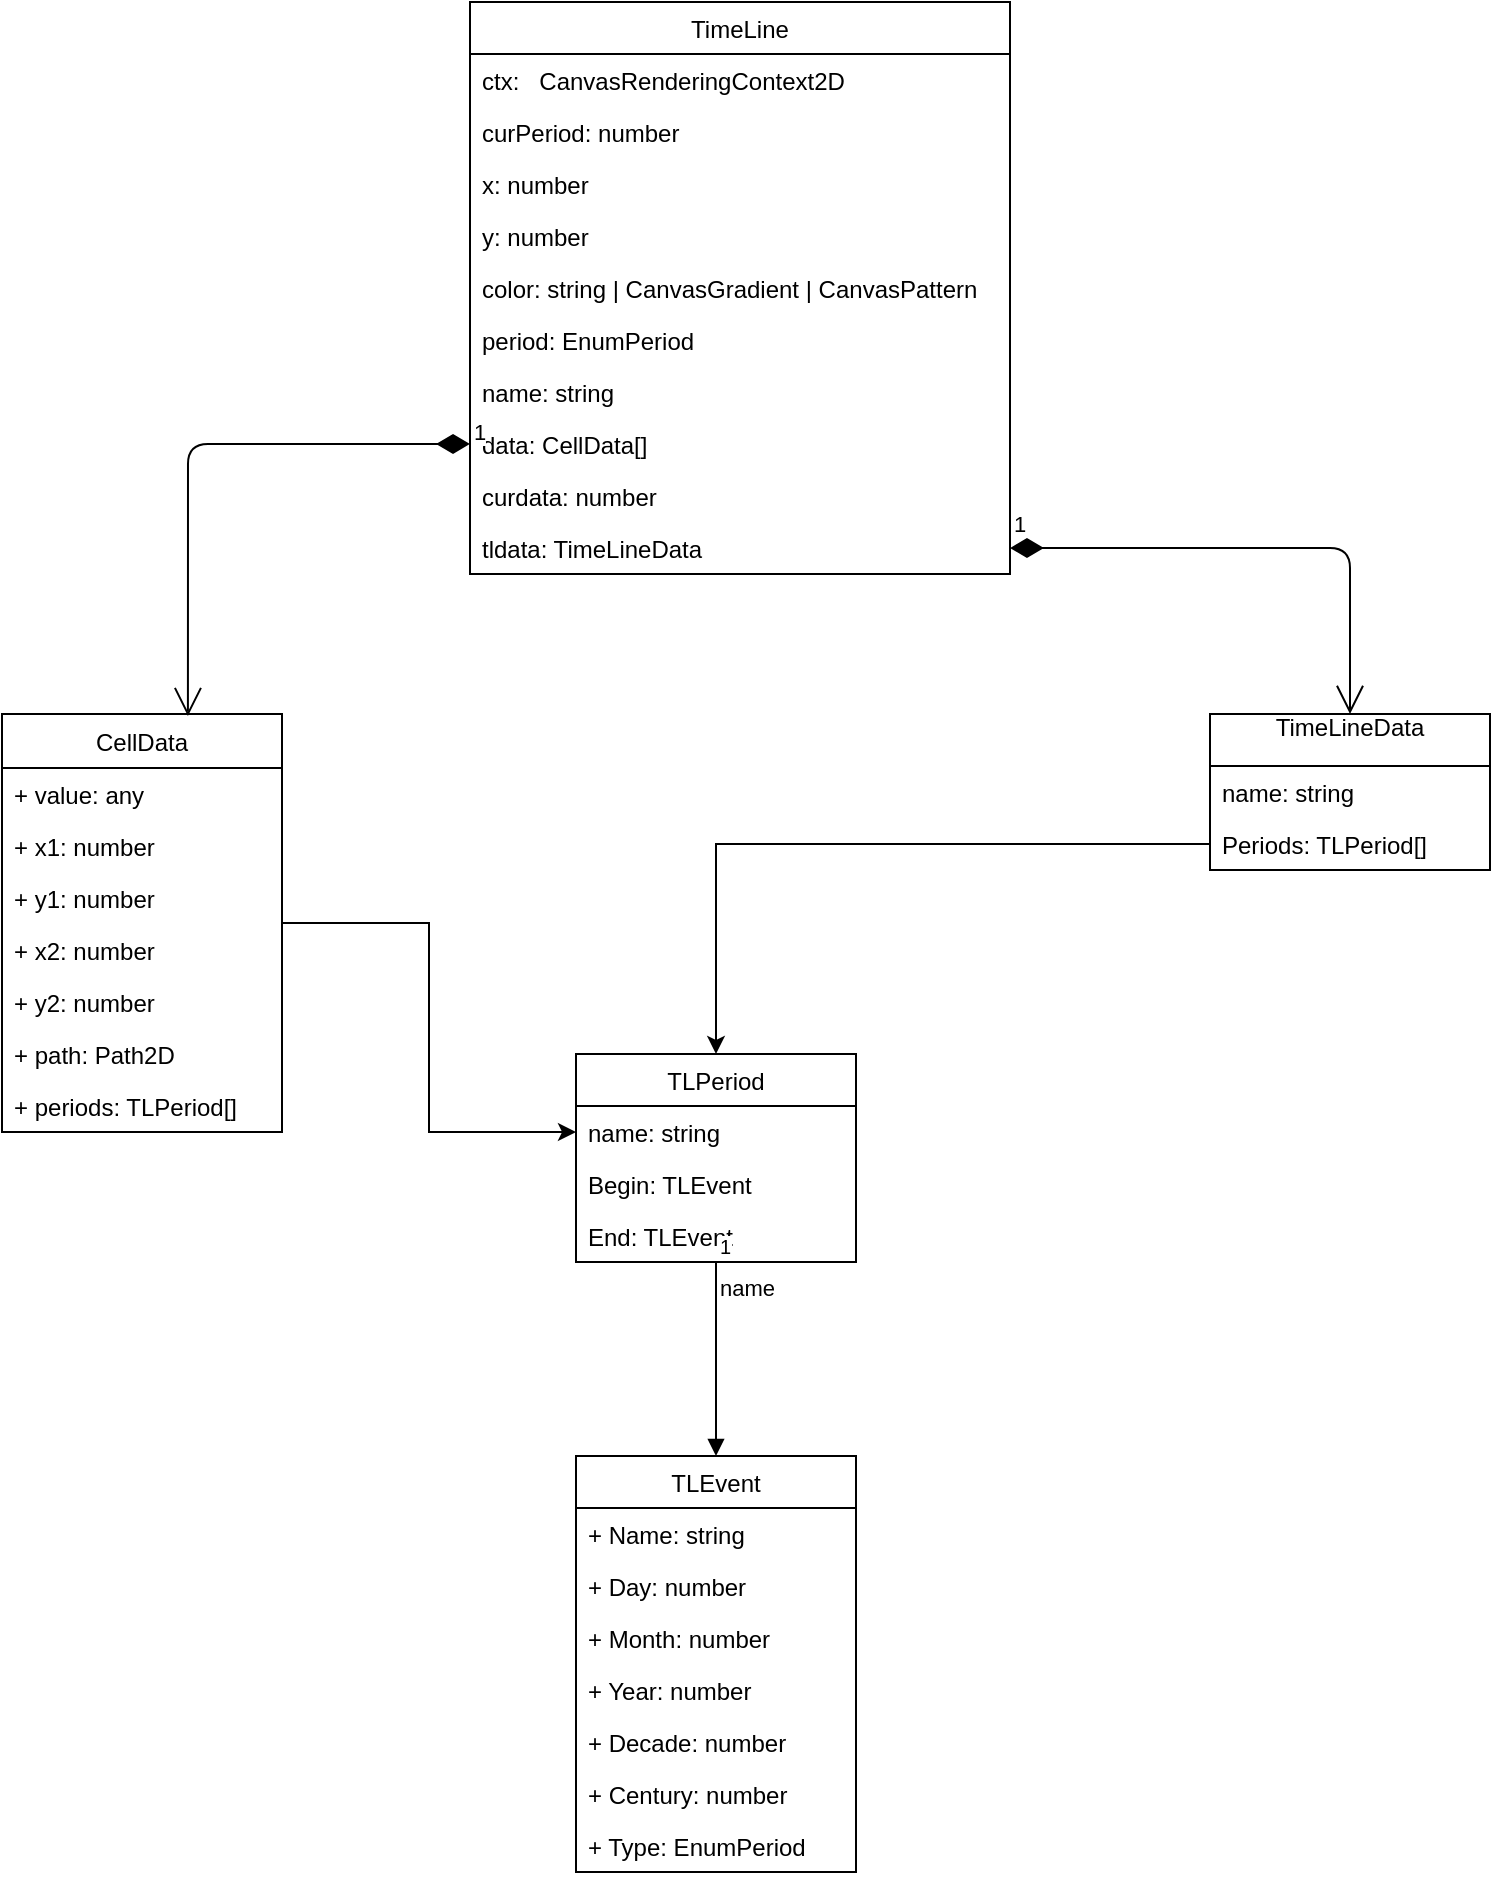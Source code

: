 <mxfile version="10.6.5" type="device"><diagram id="SkrnGddlWjWwWE1PIT2t" name="Page-1"><mxGraphModel dx="2221" dy="1884" grid="1" gridSize="10" guides="1" tooltips="1" connect="1" arrows="1" fold="1" page="1" pageScale="1" pageWidth="827" pageHeight="1169" math="0" shadow="0"><root><mxCell id="0"/><mxCell id="1" parent="0"/><mxCell id="FisPJ5LeXHoX3SOpJg8Y-1" value="TimeLine" style="swimlane;fontStyle=0;childLayout=stackLayout;horizontal=1;startSize=26;fillColor=none;horizontalStack=0;resizeParent=1;resizeParentMax=0;resizeLast=0;collapsible=1;marginBottom=0;" parent="1" vertex="1"><mxGeometry x="-320" y="-286" width="270" height="286" as="geometry"/></mxCell><mxCell id="FisPJ5LeXHoX3SOpJg8Y-2" value="ctx:   CanvasRenderingContext2D&#10;&#10;" style="text;strokeColor=none;fillColor=none;align=left;verticalAlign=top;spacingLeft=4;spacingRight=4;overflow=hidden;rotatable=0;points=[[0,0.5],[1,0.5]];portConstraint=eastwest;" parent="FisPJ5LeXHoX3SOpJg8Y-1" vertex="1"><mxGeometry y="26" width="270" height="26" as="geometry"/></mxCell><mxCell id="FisPJ5LeXHoX3SOpJg8Y-3" value="curPeriod: number" style="text;strokeColor=none;fillColor=none;align=left;verticalAlign=top;spacingLeft=4;spacingRight=4;overflow=hidden;rotatable=0;points=[[0,0.5],[1,0.5]];portConstraint=eastwest;" parent="FisPJ5LeXHoX3SOpJg8Y-1" vertex="1"><mxGeometry y="52" width="270" height="26" as="geometry"/></mxCell><mxCell id="FisPJ5LeXHoX3SOpJg8Y-4" value="x: number" style="text;strokeColor=none;fillColor=none;align=left;verticalAlign=top;spacingLeft=4;spacingRight=4;overflow=hidden;rotatable=0;points=[[0,0.5],[1,0.5]];portConstraint=eastwest;" parent="FisPJ5LeXHoX3SOpJg8Y-1" vertex="1"><mxGeometry y="78" width="270" height="26" as="geometry"/></mxCell><mxCell id="FisPJ5LeXHoX3SOpJg8Y-6" value="y: number" style="text;strokeColor=none;fillColor=none;align=left;verticalAlign=top;spacingLeft=4;spacingRight=4;overflow=hidden;rotatable=0;points=[[0,0.5],[1,0.5]];portConstraint=eastwest;" parent="FisPJ5LeXHoX3SOpJg8Y-1" vertex="1"><mxGeometry y="104" width="270" height="26" as="geometry"/></mxCell><mxCell id="FisPJ5LeXHoX3SOpJg8Y-7" value="color: string | CanvasGradient | CanvasPattern" style="text;strokeColor=none;fillColor=none;align=left;verticalAlign=top;spacingLeft=4;spacingRight=4;overflow=hidden;rotatable=0;points=[[0,0.5],[1,0.5]];portConstraint=eastwest;" parent="FisPJ5LeXHoX3SOpJg8Y-1" vertex="1"><mxGeometry y="130" width="270" height="26" as="geometry"/></mxCell><mxCell id="FisPJ5LeXHoX3SOpJg8Y-8" value="period: EnumPeriod" style="text;strokeColor=none;fillColor=none;align=left;verticalAlign=top;spacingLeft=4;spacingRight=4;overflow=hidden;rotatable=0;points=[[0,0.5],[1,0.5]];portConstraint=eastwest;" parent="FisPJ5LeXHoX3SOpJg8Y-1" vertex="1"><mxGeometry y="156" width="270" height="26" as="geometry"/></mxCell><mxCell id="FisPJ5LeXHoX3SOpJg8Y-9" value="name: string" style="text;strokeColor=none;fillColor=none;align=left;verticalAlign=top;spacingLeft=4;spacingRight=4;overflow=hidden;rotatable=0;points=[[0,0.5],[1,0.5]];portConstraint=eastwest;" parent="FisPJ5LeXHoX3SOpJg8Y-1" vertex="1"><mxGeometry y="182" width="270" height="26" as="geometry"/></mxCell><mxCell id="FisPJ5LeXHoX3SOpJg8Y-10" value="data: CellData[]" style="text;strokeColor=none;fillColor=none;align=left;verticalAlign=top;spacingLeft=4;spacingRight=4;overflow=hidden;rotatable=0;points=[[0,0.5],[1,0.5]];portConstraint=eastwest;" parent="FisPJ5LeXHoX3SOpJg8Y-1" vertex="1"><mxGeometry y="208" width="270" height="26" as="geometry"/></mxCell><mxCell id="FisPJ5LeXHoX3SOpJg8Y-11" value="curdata: number" style="text;strokeColor=none;fillColor=none;align=left;verticalAlign=top;spacingLeft=4;spacingRight=4;overflow=hidden;rotatable=0;points=[[0,0.5],[1,0.5]];portConstraint=eastwest;" parent="FisPJ5LeXHoX3SOpJg8Y-1" vertex="1"><mxGeometry y="234" width="270" height="26" as="geometry"/></mxCell><mxCell id="FisPJ5LeXHoX3SOpJg8Y-12" value="tldata: TimeLineData" style="text;strokeColor=none;fillColor=none;align=left;verticalAlign=top;spacingLeft=4;spacingRight=4;overflow=hidden;rotatable=0;points=[[0,0.5],[1,0.5]];portConstraint=eastwest;" parent="FisPJ5LeXHoX3SOpJg8Y-1" vertex="1"><mxGeometry y="260" width="270" height="26" as="geometry"/></mxCell><mxCell id="FFXHzaD_OjJ_IELQ7slK-2" value="TimeLineData&#10;" style="swimlane;fontStyle=0;childLayout=stackLayout;horizontal=1;startSize=26;fillColor=none;horizontalStack=0;resizeParent=1;resizeParentMax=0;resizeLast=0;collapsible=1;marginBottom=0;" parent="1" vertex="1"><mxGeometry x="50" y="70" width="140" height="78" as="geometry"/></mxCell><mxCell id="FFXHzaD_OjJ_IELQ7slK-3" value="name: string" style="text;strokeColor=none;fillColor=none;align=left;verticalAlign=top;spacingLeft=4;spacingRight=4;overflow=hidden;rotatable=0;points=[[0,0.5],[1,0.5]];portConstraint=eastwest;" parent="FFXHzaD_OjJ_IELQ7slK-2" vertex="1"><mxGeometry y="26" width="140" height="26" as="geometry"/></mxCell><mxCell id="FFXHzaD_OjJ_IELQ7slK-4" value="Periods: TLPeriod[]" style="text;strokeColor=none;fillColor=none;align=left;verticalAlign=top;spacingLeft=4;spacingRight=4;overflow=hidden;rotatable=0;points=[[0,0.5],[1,0.5]];portConstraint=eastwest;" parent="FFXHzaD_OjJ_IELQ7slK-2" vertex="1"><mxGeometry y="52" width="140" height="26" as="geometry"/></mxCell><mxCell id="FFXHzaD_OjJ_IELQ7slK-7" value="TLPeriod" style="swimlane;fontStyle=0;childLayout=stackLayout;horizontal=1;startSize=26;fillColor=none;horizontalStack=0;resizeParent=1;resizeParentMax=0;resizeLast=0;collapsible=1;marginBottom=0;" parent="1" vertex="1"><mxGeometry x="-267" y="240" width="140" height="104" as="geometry"/></mxCell><mxCell id="FFXHzaD_OjJ_IELQ7slK-8" value="name: string" style="text;strokeColor=none;fillColor=none;align=left;verticalAlign=top;spacingLeft=4;spacingRight=4;overflow=hidden;rotatable=0;points=[[0,0.5],[1,0.5]];portConstraint=eastwest;" parent="FFXHzaD_OjJ_IELQ7slK-7" vertex="1"><mxGeometry y="26" width="140" height="26" as="geometry"/></mxCell><mxCell id="FFXHzaD_OjJ_IELQ7slK-9" value="Begin: TLEvent" style="text;strokeColor=none;fillColor=none;align=left;verticalAlign=top;spacingLeft=4;spacingRight=4;overflow=hidden;rotatable=0;points=[[0,0.5],[1,0.5]];portConstraint=eastwest;" parent="FFXHzaD_OjJ_IELQ7slK-7" vertex="1"><mxGeometry y="52" width="140" height="26" as="geometry"/></mxCell><mxCell id="FFXHzaD_OjJ_IELQ7slK-10" value="End: TLEvent" style="text;strokeColor=none;fillColor=none;align=left;verticalAlign=top;spacingLeft=4;spacingRight=4;overflow=hidden;rotatable=0;points=[[0,0.5],[1,0.5]];portConstraint=eastwest;" parent="FFXHzaD_OjJ_IELQ7slK-7" vertex="1"><mxGeometry y="78" width="140" height="26" as="geometry"/></mxCell><mxCell id="FFXHzaD_OjJ_IELQ7slK-11" style="edgeStyle=orthogonalEdgeStyle;rounded=0;orthogonalLoop=1;jettySize=auto;html=1;entryX=0.5;entryY=0;entryDx=0;entryDy=0;" parent="1" source="FFXHzaD_OjJ_IELQ7slK-4" target="FFXHzaD_OjJ_IELQ7slK-7" edge="1"><mxGeometry relative="1" as="geometry"/></mxCell><mxCell id="FFXHzaD_OjJ_IELQ7slK-12" value="TLEvent" style="swimlane;fontStyle=0;childLayout=stackLayout;horizontal=1;startSize=26;fillColor=none;horizontalStack=0;resizeParent=1;resizeParentMax=0;resizeLast=0;collapsible=1;marginBottom=0;" parent="1" vertex="1"><mxGeometry x="-267" y="441" width="140" height="208" as="geometry"/></mxCell><mxCell id="FFXHzaD_OjJ_IELQ7slK-13" value="+ Name: string" style="text;strokeColor=none;fillColor=none;align=left;verticalAlign=top;spacingLeft=4;spacingRight=4;overflow=hidden;rotatable=0;points=[[0,0.5],[1,0.5]];portConstraint=eastwest;" parent="FFXHzaD_OjJ_IELQ7slK-12" vertex="1"><mxGeometry y="26" width="140" height="26" as="geometry"/></mxCell><mxCell id="FFXHzaD_OjJ_IELQ7slK-14" value="+ Day: number" style="text;strokeColor=none;fillColor=none;align=left;verticalAlign=top;spacingLeft=4;spacingRight=4;overflow=hidden;rotatable=0;points=[[0,0.5],[1,0.5]];portConstraint=eastwest;" parent="FFXHzaD_OjJ_IELQ7slK-12" vertex="1"><mxGeometry y="52" width="140" height="26" as="geometry"/></mxCell><mxCell id="FFXHzaD_OjJ_IELQ7slK-15" value="+ Month: number" style="text;strokeColor=none;fillColor=none;align=left;verticalAlign=top;spacingLeft=4;spacingRight=4;overflow=hidden;rotatable=0;points=[[0,0.5],[1,0.5]];portConstraint=eastwest;" parent="FFXHzaD_OjJ_IELQ7slK-12" vertex="1"><mxGeometry y="78" width="140" height="26" as="geometry"/></mxCell><mxCell id="HujvwIKZxda8qOwX7sq1-4" value="+ Year: number" style="text;strokeColor=none;fillColor=none;align=left;verticalAlign=top;spacingLeft=4;spacingRight=4;overflow=hidden;rotatable=0;points=[[0,0.5],[1,0.5]];portConstraint=eastwest;" parent="FFXHzaD_OjJ_IELQ7slK-12" vertex="1"><mxGeometry y="104" width="140" height="26" as="geometry"/></mxCell><mxCell id="HujvwIKZxda8qOwX7sq1-5" value="+ Decade: number" style="text;strokeColor=none;fillColor=none;align=left;verticalAlign=top;spacingLeft=4;spacingRight=4;overflow=hidden;rotatable=0;points=[[0,0.5],[1,0.5]];portConstraint=eastwest;" parent="FFXHzaD_OjJ_IELQ7slK-12" vertex="1"><mxGeometry y="130" width="140" height="26" as="geometry"/></mxCell><mxCell id="HujvwIKZxda8qOwX7sq1-6" value="+ Century: number" style="text;strokeColor=none;fillColor=none;align=left;verticalAlign=top;spacingLeft=4;spacingRight=4;overflow=hidden;rotatable=0;points=[[0,0.5],[1,0.5]];portConstraint=eastwest;" parent="FFXHzaD_OjJ_IELQ7slK-12" vertex="1"><mxGeometry y="156" width="140" height="26" as="geometry"/></mxCell><mxCell id="HujvwIKZxda8qOwX7sq1-7" value="+ Type: EnumPeriod" style="text;strokeColor=none;fillColor=none;align=left;verticalAlign=top;spacingLeft=4;spacingRight=4;overflow=hidden;rotatable=0;points=[[0,0.5],[1,0.5]];portConstraint=eastwest;" parent="FFXHzaD_OjJ_IELQ7slK-12" vertex="1"><mxGeometry y="182" width="140" height="26" as="geometry"/></mxCell><mxCell id="iSVmPGo1S80g-iUeLKZe-7" style="edgeStyle=orthogonalEdgeStyle;rounded=0;orthogonalLoop=1;jettySize=auto;html=1;" edge="1" parent="1" source="HujvwIKZxda8qOwX7sq1-8" target="FFXHzaD_OjJ_IELQ7slK-8"><mxGeometry relative="1" as="geometry"/></mxCell><mxCell id="HujvwIKZxda8qOwX7sq1-8" value="CellData" style="swimlane;fontStyle=0;childLayout=stackLayout;horizontal=1;startSize=27;fillColor=none;horizontalStack=0;resizeParent=1;resizeParentMax=0;resizeLast=0;collapsible=1;marginBottom=0;" parent="1" vertex="1"><mxGeometry x="-554" y="70" width="140" height="209" as="geometry"/></mxCell><mxCell id="HujvwIKZxda8qOwX7sq1-9" value="+ value: any" style="text;strokeColor=none;fillColor=none;align=left;verticalAlign=top;spacingLeft=4;spacingRight=4;overflow=hidden;rotatable=0;points=[[0,0.5],[1,0.5]];portConstraint=eastwest;" parent="HujvwIKZxda8qOwX7sq1-8" vertex="1"><mxGeometry y="27" width="140" height="26" as="geometry"/></mxCell><mxCell id="HujvwIKZxda8qOwX7sq1-10" value="+ x1: number" style="text;strokeColor=none;fillColor=none;align=left;verticalAlign=top;spacingLeft=4;spacingRight=4;overflow=hidden;rotatable=0;points=[[0,0.5],[1,0.5]];portConstraint=eastwest;" parent="HujvwIKZxda8qOwX7sq1-8" vertex="1"><mxGeometry y="53" width="140" height="26" as="geometry"/></mxCell><mxCell id="HujvwIKZxda8qOwX7sq1-11" value="+ y1: number" style="text;strokeColor=none;fillColor=none;align=left;verticalAlign=top;spacingLeft=4;spacingRight=4;overflow=hidden;rotatable=0;points=[[0,0.5],[1,0.5]];portConstraint=eastwest;" parent="HujvwIKZxda8qOwX7sq1-8" vertex="1"><mxGeometry y="79" width="140" height="26" as="geometry"/></mxCell><mxCell id="HujvwIKZxda8qOwX7sq1-12" value="+ x2: number" style="text;strokeColor=none;fillColor=none;align=left;verticalAlign=top;spacingLeft=4;spacingRight=4;overflow=hidden;rotatable=0;points=[[0,0.5],[1,0.5]];portConstraint=eastwest;" parent="HujvwIKZxda8qOwX7sq1-8" vertex="1"><mxGeometry y="105" width="140" height="26" as="geometry"/></mxCell><mxCell id="HujvwIKZxda8qOwX7sq1-13" value="+ y2: number" style="text;strokeColor=none;fillColor=none;align=left;verticalAlign=top;spacingLeft=4;spacingRight=4;overflow=hidden;rotatable=0;points=[[0,0.5],[1,0.5]];portConstraint=eastwest;" parent="HujvwIKZxda8qOwX7sq1-8" vertex="1"><mxGeometry y="131" width="140" height="26" as="geometry"/></mxCell><mxCell id="HujvwIKZxda8qOwX7sq1-14" value="+ path: Path2D" style="text;strokeColor=none;fillColor=none;align=left;verticalAlign=top;spacingLeft=4;spacingRight=4;overflow=hidden;rotatable=0;points=[[0,0.5],[1,0.5]];portConstraint=eastwest;" parent="HujvwIKZxda8qOwX7sq1-8" vertex="1"><mxGeometry y="157" width="140" height="26" as="geometry"/></mxCell><mxCell id="HujvwIKZxda8qOwX7sq1-15" value="+ periods: TLPeriod[]" style="text;strokeColor=none;fillColor=none;align=left;verticalAlign=top;spacingLeft=4;spacingRight=4;overflow=hidden;rotatable=0;points=[[0,0.5],[1,0.5]];portConstraint=eastwest;" parent="HujvwIKZxda8qOwX7sq1-8" vertex="1"><mxGeometry y="183" width="140" height="26" as="geometry"/></mxCell><mxCell id="iSVmPGo1S80g-iUeLKZe-9" value="name" style="endArrow=block;endFill=1;html=1;edgeStyle=orthogonalEdgeStyle;align=left;verticalAlign=top;" edge="1" parent="1" source="FFXHzaD_OjJ_IELQ7slK-7" target="FFXHzaD_OjJ_IELQ7slK-12"><mxGeometry x="-1" relative="1" as="geometry"><mxPoint x="-550" y="670" as="sourcePoint"/><mxPoint x="-390" y="670" as="targetPoint"/></mxGeometry></mxCell><mxCell id="iSVmPGo1S80g-iUeLKZe-10" value="1" style="resizable=0;html=1;align=left;verticalAlign=bottom;labelBackgroundColor=#ffffff;fontSize=10;" connectable="0" vertex="1" parent="iSVmPGo1S80g-iUeLKZe-9"><mxGeometry x="-1" relative="1" as="geometry"/></mxCell><mxCell id="iSVmPGo1S80g-iUeLKZe-6" value="1" style="endArrow=open;html=1;endSize=12;startArrow=diamondThin;startSize=14;startFill=1;edgeStyle=orthogonalEdgeStyle;align=left;verticalAlign=bottom;" edge="1" parent="1" source="FisPJ5LeXHoX3SOpJg8Y-12" target="FFXHzaD_OjJ_IELQ7slK-2"><mxGeometry x="-1" y="3" relative="1" as="geometry"><mxPoint x="-220" as="sourcePoint"/><mxPoint x="-60" as="targetPoint"/></mxGeometry></mxCell><mxCell id="iSVmPGo1S80g-iUeLKZe-11" value="1" style="endArrow=open;html=1;endSize=12;startArrow=diamondThin;startSize=14;startFill=1;edgeStyle=orthogonalEdgeStyle;align=left;verticalAlign=bottom;entryX=0.664;entryY=0.005;entryDx=0;entryDy=0;entryPerimeter=0;" edge="1" parent="1" source="FisPJ5LeXHoX3SOpJg8Y-10" target="HujvwIKZxda8qOwX7sq1-8"><mxGeometry x="-1" y="3" relative="1" as="geometry"><mxPoint x="-550" y="670" as="sourcePoint"/><mxPoint x="-390" y="670" as="targetPoint"/></mxGeometry></mxCell></root></mxGraphModel></diagram></mxfile>
